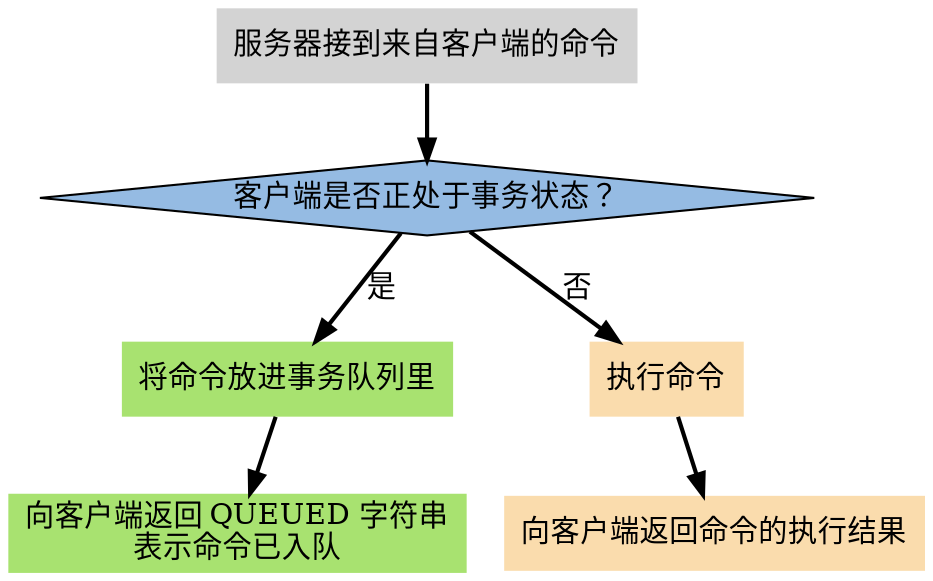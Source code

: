 digraph enqueue {

    node [shape = plaintext, style = filled];

    edge [style = bold];

    command_in [label = "服务器接到来自客户端的命令"];

    in_transaction_or_not [label = "客户端是否正处于事务状态？", shape = diamond, fillcolor = "#95BBE3"];

    enqueu_command [label = "将命令放进事务队列里", fillcolor = "#A8E270"];

    return_enqueued [label = "向客户端返回 QUEUED 字符串\n表示命令已入队", fillcolor = "#A8E270"];

    exec_command [label = "执行命令", fillcolor = "#FADCAD"];

    return_command_result [label = "向客户端返回命令的执行结果", fillcolor = "#FADCAD"];

    // 

    command_in -> in_transaction_or_not;

    in_transaction_or_not -> enqueu_command [label = "是"];

    in_transaction_or_not -> exec_command [label = "否"];

    exec_command -> return_command_result;

    enqueu_command -> return_enqueued;
}
